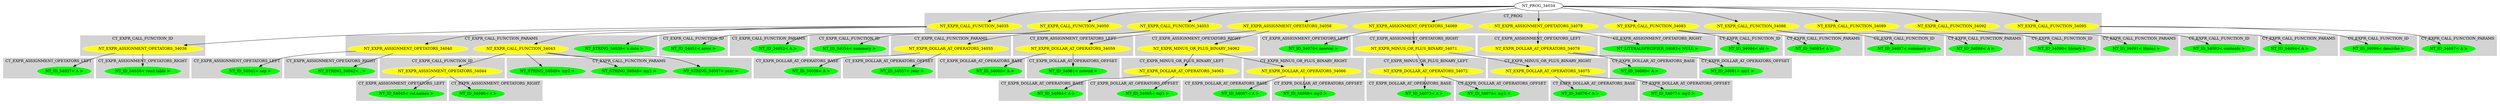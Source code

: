 digraph {

subgraph cluster0 {
 node [style=filled,color=white];
 style=filled;
 color=lightgrey;
 label = "CT_PROG";

"NT_EXPR_CALL_FUNCTION_34035"
 [fillcolor = yellow]
"NT_EXPR_CALL_FUNCTION_34050"
 [fillcolor = yellow]
"NT_EXPR_CALL_FUNCTION_34053"
 [fillcolor = yellow]
"NT_EXPR_ASSIGNMENT_OPETATORS_34058"
 [fillcolor = yellow]
"NT_EXPR_ASSIGNMENT_OPETATORS_34069"
 [fillcolor = yellow]
"NT_EXPR_ASSIGNMENT_OPETATORS_34078"
 [fillcolor = yellow]
"NT_EXPR_CALL_FUNCTION_34083"
 [fillcolor = yellow]
"NT_EXPR_CALL_FUNCTION_34086"
 [fillcolor = yellow]
"NT_EXPR_CALL_FUNCTION_34089"
 [fillcolor = yellow]
"NT_EXPR_CALL_FUNCTION_34092"
 [fillcolor = yellow]
"NT_EXPR_CALL_FUNCTION_34095"
 [fillcolor = yellow]
}
"NT_PROG_34034"->"NT_EXPR_CALL_FUNCTION_34035"
subgraph cluster1 {
 node [style=filled,color=white];
 style=filled;
 color=lightgrey;
 label = "CT_EXPR_CALL_FUNCTION_ID";

"NT_EXPR_ASSIGNMENT_OPETATORS_34036"
 [fillcolor = yellow]
}
subgraph cluster2 {
 node [style=filled,color=white];
 style=filled;
 color=lightgrey;
 label = "CT_EXPR_CALL_FUNCTION_PARAMS";

"NT_STRING_34039< x.data >"
 [fillcolor = green]
"NT_EXPR_ASSIGNMENT_OPETATORS_34040"
 [fillcolor = yellow]
"NT_EXPR_CALL_FUNCTION_34043"
 [fillcolor = yellow]
}
"NT_EXPR_CALL_FUNCTION_34035"->"NT_EXPR_ASSIGNMENT_OPETATORS_34036"
subgraph cluster3 {
 node [style=filled,color=white];
 style=filled;
 color=lightgrey;
 label = "CT_EXPR_ASSIGNMENT_OPETATORS_LEFT";

"NT_ID_34037< A >"
 [fillcolor = green]
}
subgraph cluster4 {
 node [style=filled,color=white];
 style=filled;
 color=lightgrey;
 label = "CT_EXPR_ASSIGNMENT_OPETATORS_RIGHT";

"NT_ID_34038< read.table >"
 [fillcolor = green]
}
"NT_EXPR_ASSIGNMENT_OPETATORS_34036"->"NT_ID_34037< A >"
"NT_EXPR_ASSIGNMENT_OPETATORS_34036"->"NT_ID_34038< read.table >"
"NT_EXPR_CALL_FUNCTION_34035"->"NT_STRING_34039< x.data >"
"NT_EXPR_CALL_FUNCTION_34035"->"NT_EXPR_ASSIGNMENT_OPETATORS_34040"
subgraph cluster5 {
 node [style=filled,color=white];
 style=filled;
 color=lightgrey;
 label = "CT_EXPR_ASSIGNMENT_OPETATORS_LEFT";

"NT_ID_34041< sep >"
 [fillcolor = green]
}
subgraph cluster6 {
 node [style=filled,color=white];
 style=filled;
 color=lightgrey;
 label = "CT_EXPR_ASSIGNMENT_OPETATORS_RIGHT";

"NT_STRING_34042< , >"
 [fillcolor = green]
}
"NT_EXPR_ASSIGNMENT_OPETATORS_34040"->"NT_ID_34041< sep >"
"NT_EXPR_ASSIGNMENT_OPETATORS_34040"->"NT_STRING_34042< , >"
"NT_EXPR_CALL_FUNCTION_34035"->"NT_EXPR_CALL_FUNCTION_34043"
subgraph cluster7 {
 node [style=filled,color=white];
 style=filled;
 color=lightgrey;
 label = "CT_EXPR_CALL_FUNCTION_ID";

"NT_EXPR_ASSIGNMENT_OPETATORS_34044"
 [fillcolor = yellow]
}
subgraph cluster8 {
 node [style=filled,color=white];
 style=filled;
 color=lightgrey;
 label = "CT_EXPR_CALL_FUNCTION_PARAMS";

"NT_STRING_34047< year >"
 [fillcolor = green]
"NT_STRING_34048< my1 >"
 [fillcolor = green]
"NT_STRING_34049< my2 >"
 [fillcolor = green]
}
"NT_EXPR_CALL_FUNCTION_34043"->"NT_EXPR_ASSIGNMENT_OPETATORS_34044"
subgraph cluster9 {
 node [style=filled,color=white];
 style=filled;
 color=lightgrey;
 label = "CT_EXPR_ASSIGNMENT_OPETATORS_LEFT";

"NT_ID_34045< col.names >"
 [fillcolor = green]
}
subgraph cluster10 {
 node [style=filled,color=white];
 style=filled;
 color=lightgrey;
 label = "CT_EXPR_ASSIGNMENT_OPETATORS_RIGHT";

"NT_ID_34046< c >"
 [fillcolor = green]
}
"NT_EXPR_ASSIGNMENT_OPETATORS_34044"->"NT_ID_34045< col.names >"
"NT_EXPR_ASSIGNMENT_OPETATORS_34044"->"NT_ID_34046< c >"
"NT_EXPR_CALL_FUNCTION_34043"->"NT_STRING_34047< year >"
"NT_EXPR_CALL_FUNCTION_34043"->"NT_STRING_34048< my1 >"
"NT_EXPR_CALL_FUNCTION_34043"->"NT_STRING_34049< my2 >"
"NT_PROG_34034"->"NT_EXPR_CALL_FUNCTION_34050"
subgraph cluster11 {
 node [style=filled,color=white];
 style=filled;
 color=lightgrey;
 label = "CT_EXPR_CALL_FUNCTION_ID";

"NT_ID_34051< nrow >"
 [fillcolor = green]
}
subgraph cluster12 {
 node [style=filled,color=white];
 style=filled;
 color=lightgrey;
 label = "CT_EXPR_CALL_FUNCTION_PARAMS";

"NT_ID_34052< A >"
 [fillcolor = green]
}
"NT_EXPR_CALL_FUNCTION_34050"->"NT_ID_34051< nrow >"
"NT_EXPR_CALL_FUNCTION_34050"->"NT_ID_34052< A >"
"NT_PROG_34034"->"NT_EXPR_CALL_FUNCTION_34053"
subgraph cluster13 {
 node [style=filled,color=white];
 style=filled;
 color=lightgrey;
 label = "CT_EXPR_CALL_FUNCTION_ID";

"NT_ID_34054< summary >"
 [fillcolor = green]
}
subgraph cluster14 {
 node [style=filled,color=white];
 style=filled;
 color=lightgrey;
 label = "CT_EXPR_CALL_FUNCTION_PARAMS";

"NT_EXPR_DOLLAR_AT_OPERATORS_34055"
 [fillcolor = yellow]
}
"NT_EXPR_CALL_FUNCTION_34053"->"NT_ID_34054< summary >"
"NT_EXPR_CALL_FUNCTION_34053"->"NT_EXPR_DOLLAR_AT_OPERATORS_34055"
subgraph cluster15 {
 node [style=filled,color=white];
 style=filled;
 color=lightgrey;
 label = "CT_EXPR_DOLLAR_AT_OPERATORS_BASE";

"NT_ID_34056< A >"
 [fillcolor = green]
}
subgraph cluster16 {
 node [style=filled,color=white];
 style=filled;
 color=lightgrey;
 label = "CT_EXPR_DOLLAR_AT_OPERATORS_OFFSET";

"NT_ID_34057< year >"
 [fillcolor = green]
}
"NT_EXPR_DOLLAR_AT_OPERATORS_34055"->"NT_ID_34056< A >"
"NT_EXPR_DOLLAR_AT_OPERATORS_34055"->"NT_ID_34057< year >"
"NT_PROG_34034"->"NT_EXPR_ASSIGNMENT_OPETATORS_34058"
subgraph cluster17 {
 node [style=filled,color=white];
 style=filled;
 color=lightgrey;
 label = "CT_EXPR_ASSIGNMENT_OPETATORS_LEFT";

"NT_EXPR_DOLLAR_AT_OPERATORS_34059"
 [fillcolor = yellow]
}
subgraph cluster18 {
 node [style=filled,color=white];
 style=filled;
 color=lightgrey;
 label = "CT_EXPR_ASSIGNMENT_OPETATORS_RIGHT";

"NT_EXPR_MINUS_OR_PLUS_BINARY_34062"
 [fillcolor = yellow]
}
"NT_EXPR_ASSIGNMENT_OPETATORS_34058"->"NT_EXPR_DOLLAR_AT_OPERATORS_34059"
subgraph cluster19 {
 node [style=filled,color=white];
 style=filled;
 color=lightgrey;
 label = "CT_EXPR_DOLLAR_AT_OPERATORS_BASE";

"NT_ID_34060< A >"
 [fillcolor = green]
}
subgraph cluster20 {
 node [style=filled,color=white];
 style=filled;
 color=lightgrey;
 label = "CT_EXPR_DOLLAR_AT_OPERATORS_OFFSET";

"NT_ID_34061< newcol >"
 [fillcolor = green]
}
"NT_EXPR_DOLLAR_AT_OPERATORS_34059"->"NT_ID_34060< A >"
"NT_EXPR_DOLLAR_AT_OPERATORS_34059"->"NT_ID_34061< newcol >"
"NT_EXPR_ASSIGNMENT_OPETATORS_34058"->"NT_EXPR_MINUS_OR_PLUS_BINARY_34062"
subgraph cluster21 {
 node [style=filled,color=white];
 style=filled;
 color=lightgrey;
 label = "CT_EXPR_MINUS_OR_PLUS_BINARY_LEFT";

"NT_EXPR_DOLLAR_AT_OPERATORS_34063"
 [fillcolor = yellow]
}
subgraph cluster22 {
 node [style=filled,color=white];
 style=filled;
 color=lightgrey;
 label = "CT_EXPR_MINUS_OR_PLUS_BINARY_RIGHT";

"NT_EXPR_DOLLAR_AT_OPERATORS_34066"
 [fillcolor = yellow]
}
"NT_EXPR_MINUS_OR_PLUS_BINARY_34062"->"NT_EXPR_DOLLAR_AT_OPERATORS_34063"
subgraph cluster23 {
 node [style=filled,color=white];
 style=filled;
 color=lightgrey;
 label = "CT_EXPR_DOLLAR_AT_OPERATORS_BASE";

"NT_ID_34064< A >"
 [fillcolor = green]
}
subgraph cluster24 {
 node [style=filled,color=white];
 style=filled;
 color=lightgrey;
 label = "CT_EXPR_DOLLAR_AT_OPERATORS_OFFSET";

"NT_ID_34065< my1 >"
 [fillcolor = green]
}
"NT_EXPR_DOLLAR_AT_OPERATORS_34063"->"NT_ID_34064< A >"
"NT_EXPR_DOLLAR_AT_OPERATORS_34063"->"NT_ID_34065< my1 >"
"NT_EXPR_MINUS_OR_PLUS_BINARY_34062"->"NT_EXPR_DOLLAR_AT_OPERATORS_34066"
subgraph cluster25 {
 node [style=filled,color=white];
 style=filled;
 color=lightgrey;
 label = "CT_EXPR_DOLLAR_AT_OPERATORS_BASE";

"NT_ID_34067< A >"
 [fillcolor = green]
}
subgraph cluster26 {
 node [style=filled,color=white];
 style=filled;
 color=lightgrey;
 label = "CT_EXPR_DOLLAR_AT_OPERATORS_OFFSET";

"NT_ID_34068< my2 >"
 [fillcolor = green]
}
"NT_EXPR_DOLLAR_AT_OPERATORS_34066"->"NT_ID_34067< A >"
"NT_EXPR_DOLLAR_AT_OPERATORS_34066"->"NT_ID_34068< my2 >"
"NT_PROG_34034"->"NT_EXPR_ASSIGNMENT_OPETATORS_34069"
subgraph cluster27 {
 node [style=filled,color=white];
 style=filled;
 color=lightgrey;
 label = "CT_EXPR_ASSIGNMENT_OPETATORS_LEFT";

"NT_ID_34070< newvar >"
 [fillcolor = green]
}
subgraph cluster28 {
 node [style=filled,color=white];
 style=filled;
 color=lightgrey;
 label = "CT_EXPR_ASSIGNMENT_OPETATORS_RIGHT";

"NT_EXPR_MINUS_OR_PLUS_BINARY_34071"
 [fillcolor = yellow]
}
"NT_EXPR_ASSIGNMENT_OPETATORS_34069"->"NT_ID_34070< newvar >"
"NT_EXPR_ASSIGNMENT_OPETATORS_34069"->"NT_EXPR_MINUS_OR_PLUS_BINARY_34071"
subgraph cluster29 {
 node [style=filled,color=white];
 style=filled;
 color=lightgrey;
 label = "CT_EXPR_MINUS_OR_PLUS_BINARY_LEFT";

"NT_EXPR_DOLLAR_AT_OPERATORS_34072"
 [fillcolor = yellow]
}
subgraph cluster30 {
 node [style=filled,color=white];
 style=filled;
 color=lightgrey;
 label = "CT_EXPR_MINUS_OR_PLUS_BINARY_RIGHT";

"NT_EXPR_DOLLAR_AT_OPERATORS_34075"
 [fillcolor = yellow]
}
"NT_EXPR_MINUS_OR_PLUS_BINARY_34071"->"NT_EXPR_DOLLAR_AT_OPERATORS_34072"
subgraph cluster31 {
 node [style=filled,color=white];
 style=filled;
 color=lightgrey;
 label = "CT_EXPR_DOLLAR_AT_OPERATORS_BASE";

"NT_ID_34073< A >"
 [fillcolor = green]
}
subgraph cluster32 {
 node [style=filled,color=white];
 style=filled;
 color=lightgrey;
 label = "CT_EXPR_DOLLAR_AT_OPERATORS_OFFSET";

"NT_ID_34074< my1 >"
 [fillcolor = green]
}
"NT_EXPR_DOLLAR_AT_OPERATORS_34072"->"NT_ID_34073< A >"
"NT_EXPR_DOLLAR_AT_OPERATORS_34072"->"NT_ID_34074< my1 >"
"NT_EXPR_MINUS_OR_PLUS_BINARY_34071"->"NT_EXPR_DOLLAR_AT_OPERATORS_34075"
subgraph cluster33 {
 node [style=filled,color=white];
 style=filled;
 color=lightgrey;
 label = "CT_EXPR_DOLLAR_AT_OPERATORS_BASE";

"NT_ID_34076< A >"
 [fillcolor = green]
}
subgraph cluster34 {
 node [style=filled,color=white];
 style=filled;
 color=lightgrey;
 label = "CT_EXPR_DOLLAR_AT_OPERATORS_OFFSET";

"NT_ID_34077< my2 >"
 [fillcolor = green]
}
"NT_EXPR_DOLLAR_AT_OPERATORS_34075"->"NT_ID_34076< A >"
"NT_EXPR_DOLLAR_AT_OPERATORS_34075"->"NT_ID_34077< my2 >"
"NT_PROG_34034"->"NT_EXPR_ASSIGNMENT_OPETATORS_34078"
subgraph cluster35 {
 node [style=filled,color=white];
 style=filled;
 color=lightgrey;
 label = "CT_EXPR_ASSIGNMENT_OPETATORS_LEFT";

"NT_EXPR_DOLLAR_AT_OPERATORS_34079"
 [fillcolor = yellow]
}
subgraph cluster36 {
 node [style=filled,color=white];
 style=filled;
 color=lightgrey;
 label = "CT_EXPR_ASSIGNMENT_OPETATORS_RIGHT";

"NT_LITERALSPECIFIER_34082< NULL >"
 [fillcolor = green]
}
"NT_EXPR_ASSIGNMENT_OPETATORS_34078"->"NT_EXPR_DOLLAR_AT_OPERATORS_34079"
subgraph cluster37 {
 node [style=filled,color=white];
 style=filled;
 color=lightgrey;
 label = "CT_EXPR_DOLLAR_AT_OPERATORS_BASE";

"NT_ID_34080< A >"
 [fillcolor = green]
}
subgraph cluster38 {
 node [style=filled,color=white];
 style=filled;
 color=lightgrey;
 label = "CT_EXPR_DOLLAR_AT_OPERATORS_OFFSET";

"NT_ID_34081< my1 >"
 [fillcolor = green]
}
"NT_EXPR_DOLLAR_AT_OPERATORS_34079"->"NT_ID_34080< A >"
"NT_EXPR_DOLLAR_AT_OPERATORS_34079"->"NT_ID_34081< my1 >"
"NT_EXPR_ASSIGNMENT_OPETATORS_34078"->"NT_LITERALSPECIFIER_34082< NULL >"
"NT_PROG_34034"->"NT_EXPR_CALL_FUNCTION_34083"
subgraph cluster39 {
 node [style=filled,color=white];
 style=filled;
 color=lightgrey;
 label = "CT_EXPR_CALL_FUNCTION_ID";

"NT_ID_34084< str >"
 [fillcolor = green]
}
subgraph cluster40 {
 node [style=filled,color=white];
 style=filled;
 color=lightgrey;
 label = "CT_EXPR_CALL_FUNCTION_PARAMS";

"NT_ID_34085< A >"
 [fillcolor = green]
}
"NT_EXPR_CALL_FUNCTION_34083"->"NT_ID_34084< str >"
"NT_EXPR_CALL_FUNCTION_34083"->"NT_ID_34085< A >"
"NT_PROG_34034"->"NT_EXPR_CALL_FUNCTION_34086"
subgraph cluster41 {
 node [style=filled,color=white];
 style=filled;
 color=lightgrey;
 label = "CT_EXPR_CALL_FUNCTION_ID";

"NT_ID_34087< summary >"
 [fillcolor = green]
}
subgraph cluster42 {
 node [style=filled,color=white];
 style=filled;
 color=lightgrey;
 label = "CT_EXPR_CALL_FUNCTION_PARAMS";

"NT_ID_34088< A >"
 [fillcolor = green]
}
"NT_EXPR_CALL_FUNCTION_34086"->"NT_ID_34087< summary >"
"NT_EXPR_CALL_FUNCTION_34086"->"NT_ID_34088< A >"
"NT_PROG_34034"->"NT_EXPR_CALL_FUNCTION_34089"
subgraph cluster43 {
 node [style=filled,color=white];
 style=filled;
 color=lightgrey;
 label = "CT_EXPR_CALL_FUNCTION_ID";

"NT_ID_34090< library >"
 [fillcolor = green]
}
subgraph cluster44 {
 node [style=filled,color=white];
 style=filled;
 color=lightgrey;
 label = "CT_EXPR_CALL_FUNCTION_PARAMS";

"NT_ID_34091< Hmisc >"
 [fillcolor = green]
}
"NT_EXPR_CALL_FUNCTION_34089"->"NT_ID_34090< library >"
"NT_EXPR_CALL_FUNCTION_34089"->"NT_ID_34091< Hmisc >"
"NT_PROG_34034"->"NT_EXPR_CALL_FUNCTION_34092"
subgraph cluster45 {
 node [style=filled,color=white];
 style=filled;
 color=lightgrey;
 label = "CT_EXPR_CALL_FUNCTION_ID";

"NT_ID_34093< contents >"
 [fillcolor = green]
}
subgraph cluster46 {
 node [style=filled,color=white];
 style=filled;
 color=lightgrey;
 label = "CT_EXPR_CALL_FUNCTION_PARAMS";

"NT_ID_34094< A >"
 [fillcolor = green]
}
"NT_EXPR_CALL_FUNCTION_34092"->"NT_ID_34093< contents >"
"NT_EXPR_CALL_FUNCTION_34092"->"NT_ID_34094< A >"
"NT_PROG_34034"->"NT_EXPR_CALL_FUNCTION_34095"
subgraph cluster47 {
 node [style=filled,color=white];
 style=filled;
 color=lightgrey;
 label = "CT_EXPR_CALL_FUNCTION_ID";

"NT_ID_34096< describe >"
 [fillcolor = green]
}
subgraph cluster48 {
 node [style=filled,color=white];
 style=filled;
 color=lightgrey;
 label = "CT_EXPR_CALL_FUNCTION_PARAMS";

"NT_ID_34097< A >"
 [fillcolor = green]
}
"NT_EXPR_CALL_FUNCTION_34095"->"NT_ID_34096< describe >"
"NT_EXPR_CALL_FUNCTION_34095"->"NT_ID_34097< A >"
}
